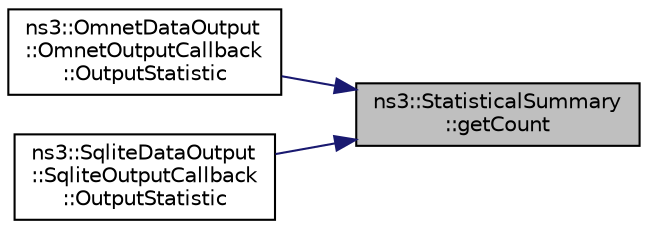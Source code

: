 digraph "ns3::StatisticalSummary::getCount"
{
 // LATEX_PDF_SIZE
  edge [fontname="Helvetica",fontsize="10",labelfontname="Helvetica",labelfontsize="10"];
  node [fontname="Helvetica",fontsize="10",shape=record];
  rankdir="RL";
  Node1 [label="ns3::StatisticalSummary\l::getCount",height=0.2,width=0.4,color="black", fillcolor="grey75", style="filled", fontcolor="black",tooltip="Returns the number of observations."];
  Node1 -> Node2 [dir="back",color="midnightblue",fontsize="10",style="solid",fontname="Helvetica"];
  Node2 [label="ns3::OmnetDataOutput\l::OmnetOutputCallback\l::OutputStatistic",height=0.2,width=0.4,color="black", fillcolor="white", style="filled",URL="$classns3_1_1_omnet_data_output_1_1_omnet_output_callback.html#acbf4fdc31e86c842597b1379358f675c",tooltip="Generates data statistics."];
  Node1 -> Node3 [dir="back",color="midnightblue",fontsize="10",style="solid",fontname="Helvetica"];
  Node3 [label="ns3::SqliteDataOutput\l::SqliteOutputCallback\l::OutputStatistic",height=0.2,width=0.4,color="black", fillcolor="white", style="filled",URL="$classns3_1_1_sqlite_data_output_1_1_sqlite_output_callback.html#abb64b3cb70e2657b6df74ab97fd0ae2a",tooltip="Generates data statistics."];
}

